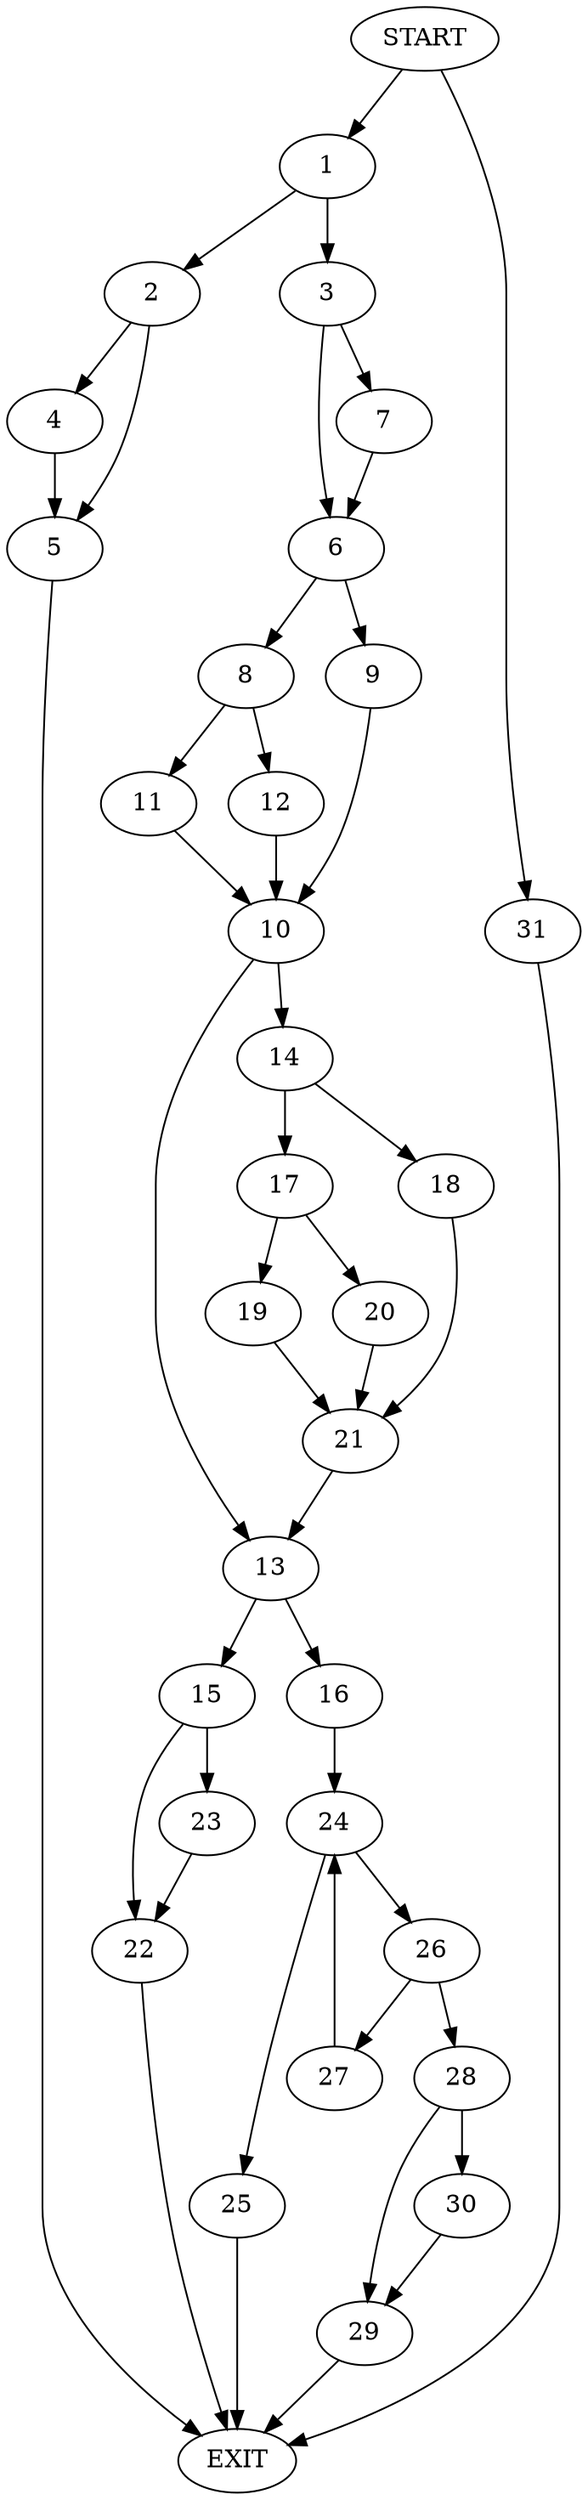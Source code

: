 digraph {
0 [label="START"]
32 [label="EXIT"]
0 -> 1
1 -> 2
1 -> 3
2 -> 4
2 -> 5
3 -> 6
3 -> 7
5 -> 32
4 -> 5
6 -> 8
6 -> 9
7 -> 6
9 -> 10
8 -> 11
8 -> 12
10 -> 13
10 -> 14
11 -> 10
12 -> 10
13 -> 15
13 -> 16
14 -> 17
14 -> 18
17 -> 19
17 -> 20
18 -> 21
21 -> 13
19 -> 21
20 -> 21
15 -> 22
15 -> 23
16 -> 24
22 -> 32
23 -> 22
24 -> 25
24 -> 26
26 -> 27
26 -> 28
25 -> 32
28 -> 29
28 -> 30
27 -> 24
29 -> 32
30 -> 29
0 -> 31
31 -> 32
}
